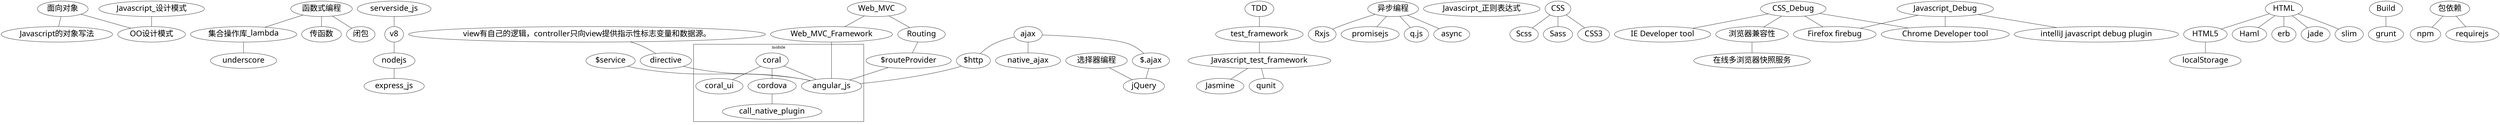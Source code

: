 graph javascript_knowlege_map {
  node [fontname="Verdana", fontsize= 28, size="30,30"];
  面向对象 -- Javascript的对象写法;
  面向对象 -- OO设计模式;
  函数式编程 -- 集合操作库_lambda -- underscore;
  函数式编程 -- 传函数,闭包;
  serverside_js -- v8 -- nodejs -- express_js;
  directive -- angular_js;
  Javascript_test_framework -- Jasmine;
  Javascript_test_framework -- qunit;
  Web_MVC -- Web_MVC_Framework;
  Web_MVC -- Routing;
  Web_MVC_Framework -- angular_js;
  Routing -- "$routeProvider";
  "$routeProvider" -- angular_js;
  "$service" -- angular_js;
  ajax -- "$http", "$.ajax", "native_ajax";
  "$http" -- angular_js; 
  "$.ajax" -- jQuery;
  选择器编程 -- jQuery;
  异步编程 -- Rxjs, promisejs, "q.js", async;
  TDD -- test_framework;
  test_framework -- Javascript_test_framework;
  view有自己的逻辑，controller只向view提供指示性标志变量和数据源。 -- directive;
  Javascript_设计模式 -- OO设计模式;
  Javascirpt_正则表达式;
  CSS -- Scss;
  CSS -- Sass;
  CSS -- CSS3;
  CSS_Debug -- 浏览器兼容性 -- 在线多浏览器快照服务;
  HTML -- HTML5;
  HTML -- Haml;
  HTML -- erb;
  HTML -- jade;
  HTML -- slim;
  HTML5 -- localStorage; 
  Build -- grunt; 
  包依赖 -- npm,requirejs;
  subgraph cluster0{
    coral -- angular_js;
    coral -- coral_ui;
    coral -- cordova -- call_native_plugin;
    label = "mobile"
  } 
  Javascript_Debug -- "Chrome Developer tool", "Firefox firebug", "intelliJ javascript debug plugin";
  CSS_Debug -- "Chrome Developer tool", "Firefox firebug", "IE Developer tool"; 
}	